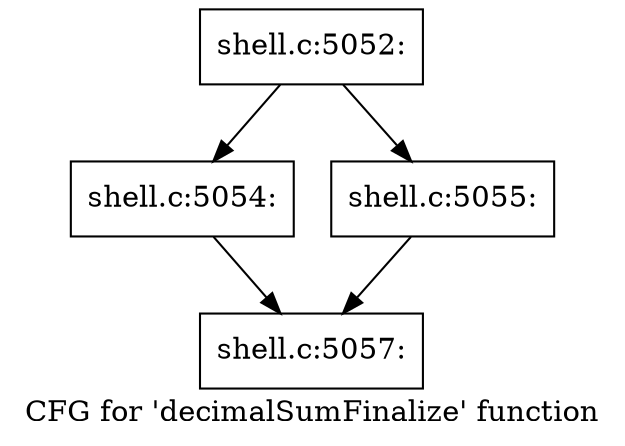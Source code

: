digraph "CFG for 'decimalSumFinalize' function" {
	label="CFG for 'decimalSumFinalize' function";

	Node0x5602769a8500 [shape=record,label="{shell.c:5052:}"];
	Node0x5602769a8500 -> Node0x5602769b90b0;
	Node0x5602769a8500 -> Node0x5602769b9100;
	Node0x5602769b90b0 [shape=record,label="{shell.c:5054:}"];
	Node0x5602769b90b0 -> Node0x5602769a8680;
	Node0x5602769b9100 [shape=record,label="{shell.c:5055:}"];
	Node0x5602769b9100 -> Node0x5602769a8680;
	Node0x5602769a8680 [shape=record,label="{shell.c:5057:}"];
}
